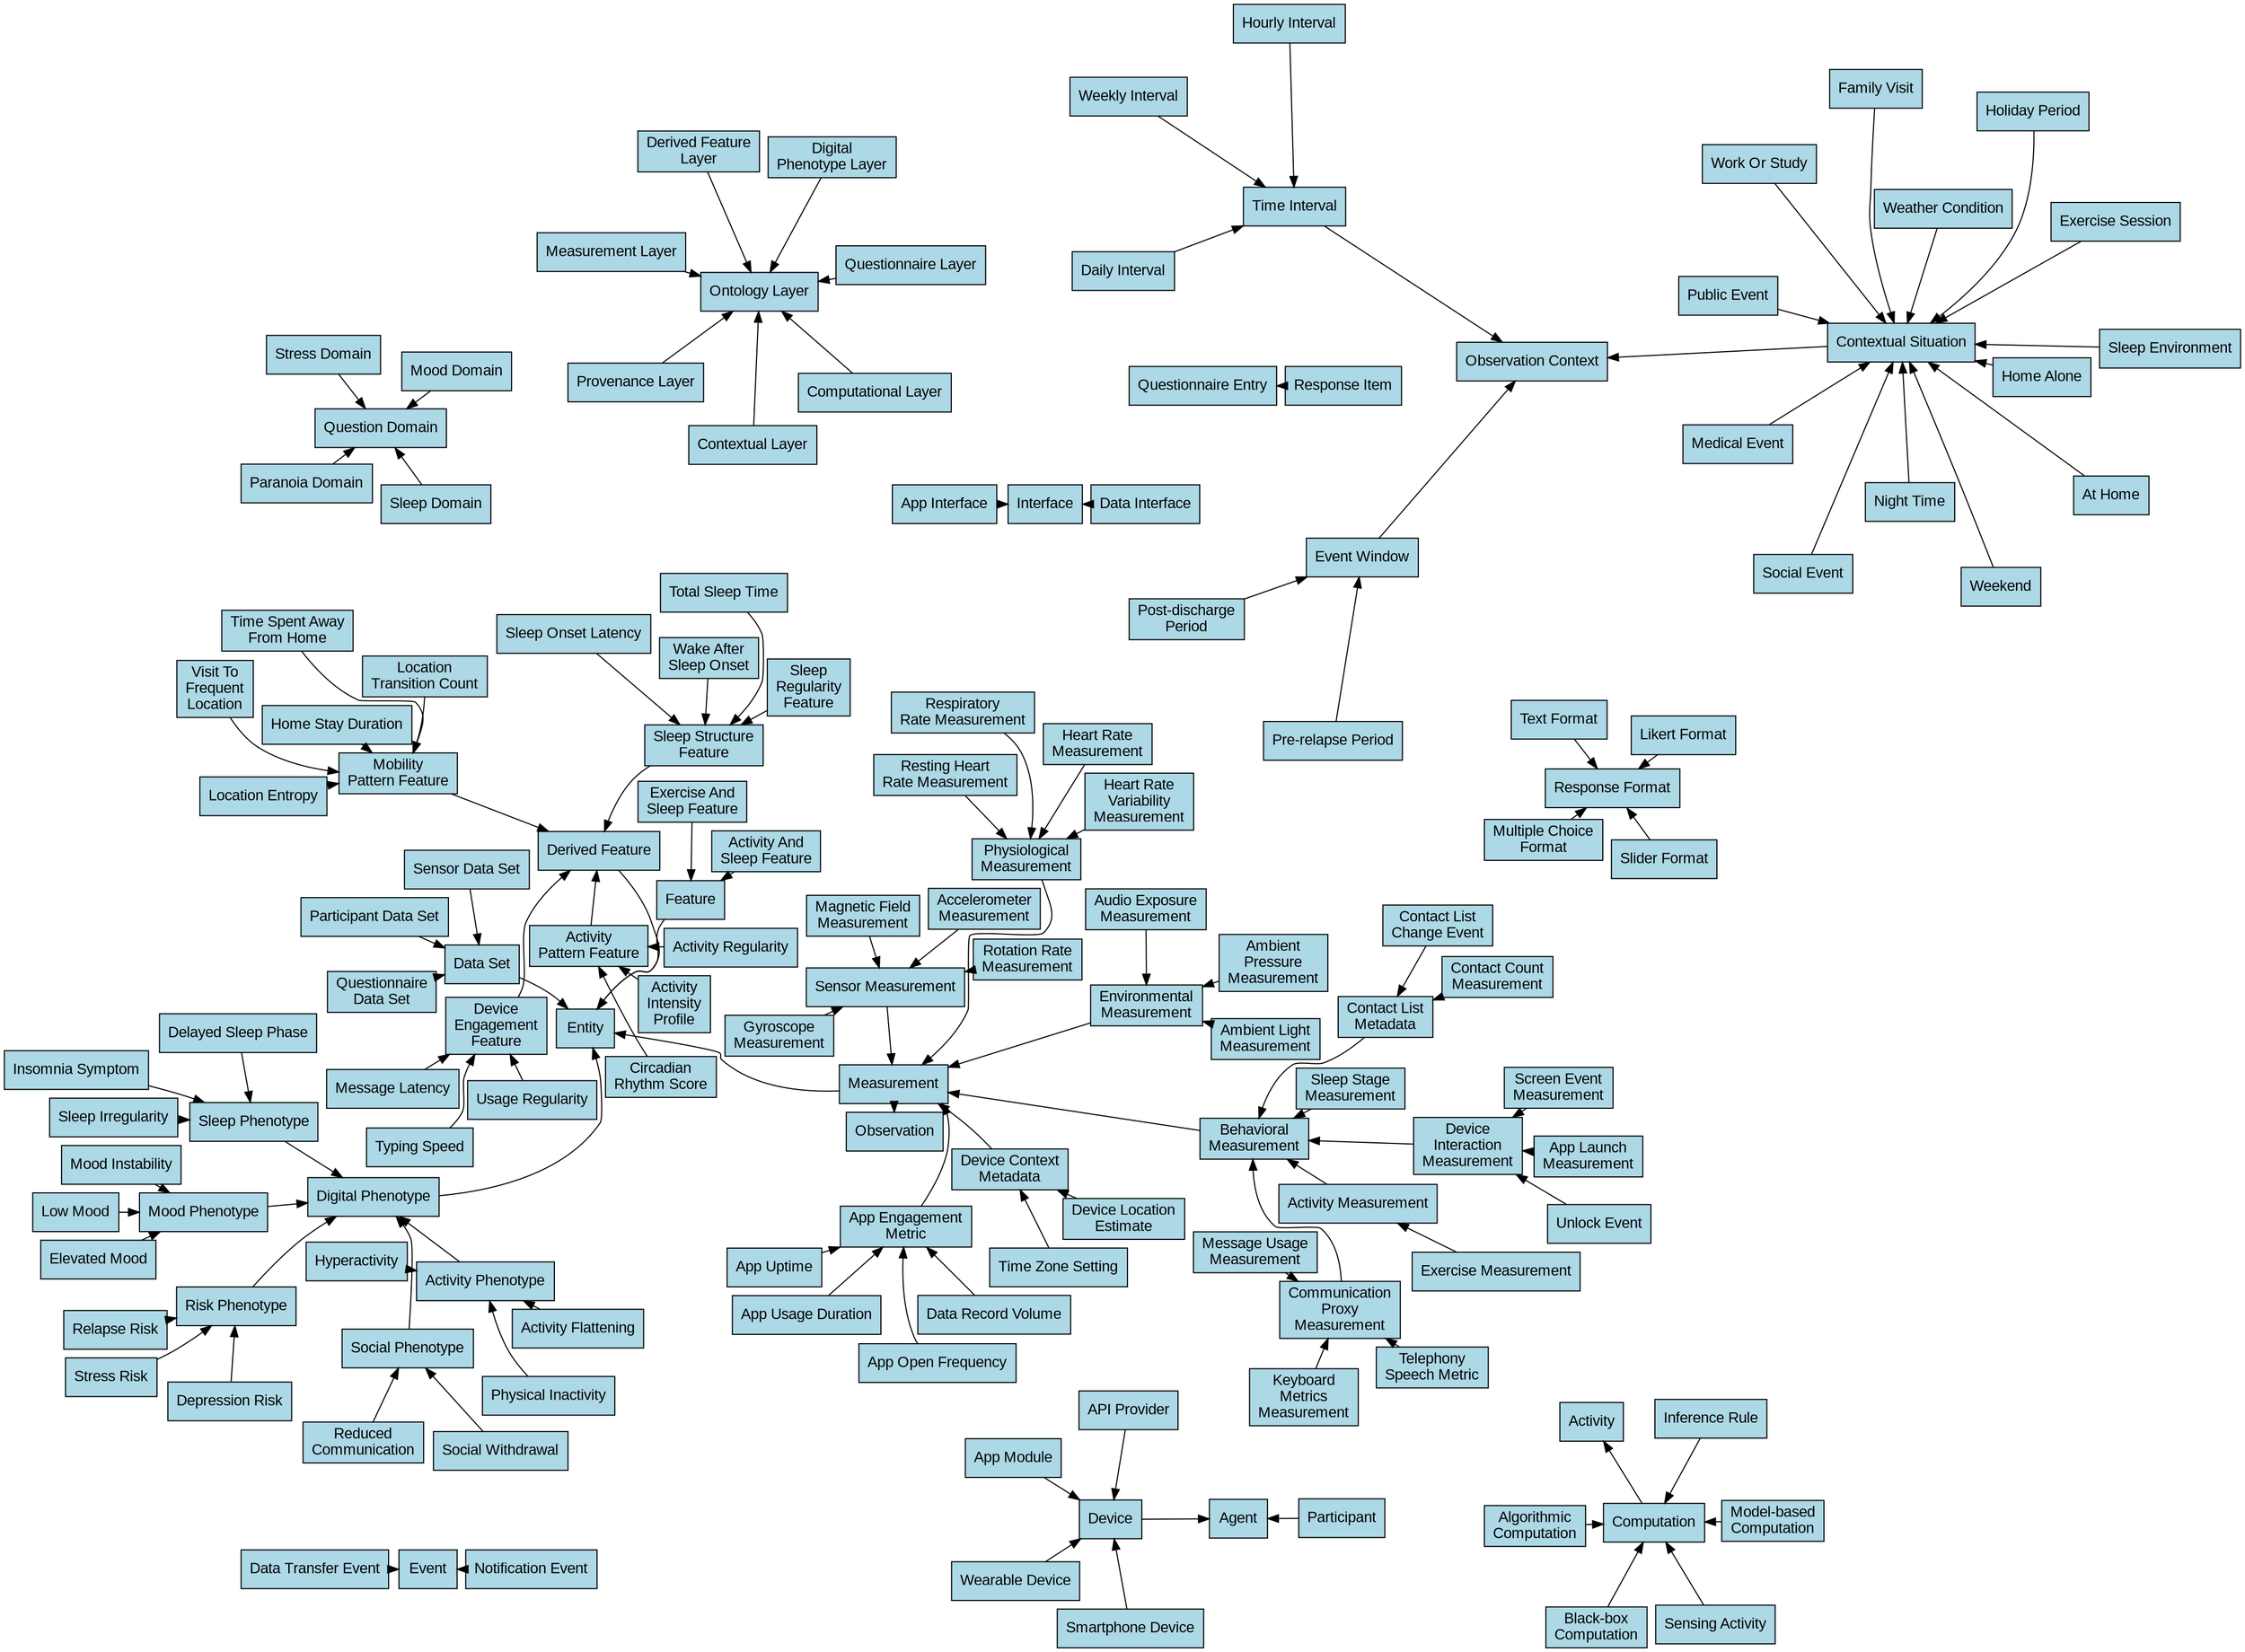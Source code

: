 digraph "Class Hierarchy" {
  // Layout configuration
  layout=sfdp;
  overlap=prism;
  splines=true;
  graph [splines=true, overlap=false, nodesep=0.6, ranksep=1.0, concentrate=true];
  node [shape=box, style=filled, fillcolor=lightblue, fontname="Arial"];
  edge [fontsize=10, fontname="Arial"];
  
  "SleepRegularityFeature" [label="Sleep\nRegularity\nFeature"];
  "MoodDomain" [label="Mood Domain"];
  "QuestionnaireLayer" [label="Questionnaire Layer"];
  "EventWindow" [label="Event Window"];
  "SleepOnsetLatency" [label="Sleep Onset Latency"];
  "DigitalPhenotypingLayer" [label="Digital\nPhenotype Layer"];
  "DerivedFeatureLayer" [label="Derived Feature\nLayer"];
  "TypingSpeed" [label="Typing Speed"];
  "StressDomain" [label="Stress Domain"];
  "SensorMeasurement" [label="Sensor Measurement"];
  "AppLaunchMeasurement" [label="App Launch\nMeasurement"];
  "LikertFormat" [label="Likert Format"];
  "ActivityIntensityProfile" [label="Activity\nIntensity\nProfile"];
  "PhysiologicalMeasurement" [label="Physiological\nMeasurement"];
  "Interface" [label="Interface"];
  "ResponseItem" [label="Response Item"];
  "SocialWithdrawal" [label="Social Withdrawal"];
  "SocialPhenotype" [label="Social Phenotype"];
  "ContactListMetadata" [label="Contact List\nMetadata"];
  "ContactListChangeEvent" [label="Contact List\nChange Event"];
  "DigitalPhenotype" [label="Digital Phenotype"];
  "HomeAlone" [label="Home Alone"];
  "HolidayPeriod" [label="Holiday Period"];
  "DelayedSleepPhase" [label="Delayed Sleep Phase"];
  "HourlyInterval" [label="Hourly Interval"];
  "Participant" [label="Participant"];
  "ObservationContext" [label="Observation Context"];
  "DeviceLocationEstimate" [label="Device Location\nEstimate"];
  "EnvironmentalMeasurement" [label="Environmental\nMeasurement"];
  "DeviceContextMetadata" [label="Device Context\nMetadata"];
  "ReducedCommunication" [label="Reduced\nCommunication"];
  "Observation" [label="Observation"];
  "WeeklyInterval" [label="Weekly Interval"];
  "MoodPhenotype" [label="Mood Phenotype"];
  "LocationTransitionCount" [label="Location\nTransition Count"];
  "MeasurementLayer" [label="Measurement Layer"];
  "AccelerometerMeasurement" [label="Accelerometer\nMeasurement"];
  "ScreenEventMeasurement" [label="Screen Event\nMeasurement"];
  "ExerciseSession" [label="Exercise Session"];
  "InferenceRule" [label="Inference Rule"];
  "ExerciseMeasurement" [label="Exercise Measurement"];
  "WakeAfterSleepOnset" [label="Wake After\nSleep Onset"];
  "PreRelapsePeriod" [label="Pre-relapse Period"];
  "Activity" [label="Activity"];
  "PhysicalInactivity" [label="Physical Inactivity"];
  "AlgorithmicComputation" [label="Algorithmic\nComputation"];
  "MessageUsageMeasurement" [label="Message Usage\nMeasurement"];
  "UsageRegularity" [label="Usage Regularity"];
  "MoodInstability" [label="Mood Instability"];
  "DailyInterval" [label="Daily Interval"];
  "SleepEnvironment" [label="Sleep Environment"];
  "GyroscopeMeasurement" [label="Gyroscope\nMeasurement"];
  "APIProvider" [label="API Provider"];
  "LocationEntropy" [label="Location Entropy"];
  "PublicEvent" [label="Public Event"];
  "BlackBoxComputation" [label="Black-box\nComputation"];
  "TextFormat" [label="Text Format"];
  "DataInterface" [label="Data Interface"];
  "RestingHeartRateMeasurement" [label="Resting Heart\nRate Measurement"];
  "AppModule" [label="App Module"];
  "HomeStayDuration" [label="Home Stay Duration"];
  "SleepPhenotype" [label="Sleep Phenotype"];
  "WorkOrStudy" [label="Work Or Study"];
  "QuestionnaireDataSet" [label="Questionnaire\nData Set"];
  "ActivityMeasurement" [label="Activity Measurement"];
  "InsomniaSymptom" [label="Insomnia Symptom"];
  "DeviceInteractionMeasurement" [label="Device\nInteraction\nMeasurement"];
  "Entity" [label="Entity"];
  "ActivityPatternFeature" [label="Activity\nPattern Feature"];
  "NotificationEvent" [label="Notification Event"];
  "ExerciseAndSleepFeature" [label="Exercise And\nSleep Feature"];
  "RelapseRisk" [label="Relapse Risk"];
  "OntologyLayer" [label="Ontology Layer"];
  "ActivityFlattening" [label="Activity Flattening"];
  "ContextualSituation" [label="Contextual Situation"];
  "ParanoiaDomain" [label="Paranoia Domain"];
  "AmbientLightMeasurement" [label="Ambient Light\nMeasurement"];
  "AppUptime" [label="App Uptime"];
  "Hyperactivity" [label="Hyperactivity"];
  "RespiratoryRateMeasurement" [label="Respiratory\nRate Measurement"];
  "UnlockEvent" [label="Unlock Event"];
  "Device" [label="Device"];
  "ContactCountMeasurement" [label="Contact Count\nMeasurement"];
  "Agent" [label="Agent"];
  "AppOpenFrequency" [label="App Open Frequency"];
  "MultipleChoiceFormat" [label="Multiple Choice\nFormat"];
  "MobilityPatternFeature" [label="Mobility\nPattern Feature"];
  "ModelBasedComputation" [label="Model-based\nComputation"];
  "ActivityRegularity" [label="Activity Regularity"];
  "ElevatedMood" [label="Elevated Mood"];
  "KeyboardMetricsMeasurement" [label="Keyboard\nMetrics\nMeasurement"];
  "ProvenanceLayer" [label="Provenance Layer"];
  "SliderFormat" [label="Slider Format"];
  "WeatherCondition" [label="Weather Condition"];
  "TimeZoneSetting" [label="Time Zone Setting"];
  "TimeInterval" [label="Time Interval"];
  "ActivityAndSleepFeature" [label="Activity And\nSleep Feature"];
  "SleepStructureFeature" [label="Sleep Structure\nFeature"];
  "TelephonySpeechMetric" [label="Telephony\nSpeech Metric"];
  "LowMood" [label="Low Mood"];
  "MagneticFieldMeasurement" [label="Magnetic Field\nMeasurement"];
  "SleepDomain" [label="Sleep Domain"];
  "SleepIrregularity" [label="Sleep Irregularity"];
  "DepressionRisk" [label="Depression Risk"];
  "ActivityPhenotype" [label="Activity Phenotype"];
  "Measurement" [label="Measurement"];
  "AudioExposureMeasurement" [label="Audio Exposure\nMeasurement"];
  "FamilyVisit" [label="Family Visit"];
  "SleepStageMeasurement" [label="Sleep Stage\nMeasurement"];
  "MessageLatency" [label="Message Latency"];
  "BehavioralMeasurement" [label="Behavioral\nMeasurement"];
  "Computation" [label="Computation"];
  "DataSet" [label="Data Set"];
  "SocialEvent" [label="Social Event"];
  "HeartRateMeasurement" [label="Heart Rate\nMeasurement"];
  "AppInterface" [label="App Interface"];
  "NightTime" [label="Night Time"];
  "RiskPhenotype" [label="Risk Phenotype"];
  "CircadianRhythmScore" [label="Circadian\nRhythm Score"];
  "Weekend" [label="Weekend"];
  "Event" [label="Event"];
  "MedicalEvent" [label="Medical Event"];
  "ComputationalLayer" [label="Computational Layer"];
  "SensingActivity" [label="Sensing Activity"];
  "TimeSpentAwayFromHome" [label="Time Spent Away\nFrom Home"];
  "ResponseFormat" [label="Response Format"];
  "PostDischargePeriod" [label="Post-discharge\nPeriod"];
  "DataTransferEvent" [label="Data Transfer Event"];
  "AppEngagementMetric" [label="App Engagement\nMetric"];
  "AtHome" [label="At Home"];
  "RotationRateMeasurement" [label="Rotation Rate\nMeasurement"];
  "DerivedFeature" [label="Derived Feature"];
  "ContextualLayer" [label="Contextual Layer"];
  "AmbientPressureMeasurement" [label="Ambient\nPressure\nMeasurement"];
  "WearableDevice" [label="Wearable Device"];
  "ParticipantDataSet" [label="Participant Data Set"];
  "SmartphoneDevice" [label="Smartphone Device"];
  "TotalSleepTime" [label="Total Sleep Time"];
  "QuestionDomain" [label="Question Domain"];
  "Feature" [label="Feature"];
  "SensorDataSet" [label="Sensor Data Set"];
  "VisitToFrequentLocation" [label="Visit To\nFrequent\nLocation"];
  "DataRecordVolume" [label="Data Record Volume"];
  "DeviceEngagementFeature" [label="Device\nEngagement\nFeature"];
  "AppUsageDuration" [label="App Usage Duration"];
  "CommunicationProxyMeasurement" [label="Communication\nProxy\nMeasurement"];
  "HeartRateVariabilityMeasurement" [label="Heart Rate\nVariability\nMeasurement"];
  "QuestionnaireEntry" [label="Questionnaire Entry"];
  "StressRisk" [label="Stress Risk"];
  
  "SleepRegularityFeature" -> "SleepStructureFeature";
  "SleepOnsetLatency" -> "SleepStructureFeature";
  "TotalSleepTime" -> "SleepStructureFeature";
  "WakeAfterSleepOnset" -> "SleepStructureFeature";
  "HeartRateMeasurement" -> "PhysiologicalMeasurement";
  "RestingHeartRateMeasurement" -> "PhysiologicalMeasurement";
  "RespiratoryRateMeasurement" -> "PhysiologicalMeasurement";
  "HeartRateVariabilityMeasurement" -> "PhysiologicalMeasurement";
  "ContactListChangeEvent" -> "ContactListMetadata";
  "ContactCountMeasurement" -> "ContactListMetadata";
  "LikertFormat" -> "ResponseFormat";
  "SliderFormat" -> "ResponseFormat";
  "MultipleChoiceFormat" -> "ResponseFormat";
  "TextFormat" -> "ResponseFormat";
  "AccelerometerMeasurement" -> "SensorMeasurement";
  "RotationRateMeasurement" -> "SensorMeasurement";
  "GyroscopeMeasurement" -> "SensorMeasurement";
  "MagneticFieldMeasurement" -> "SensorMeasurement";
  "ActivityMeasurement" -> "BehavioralMeasurement";
  "DeviceInteractionMeasurement" -> "BehavioralMeasurement";
  "CommunicationProxyMeasurement" -> "BehavioralMeasurement";
  "SleepStageMeasurement" -> "BehavioralMeasurement";
  "ContactListMetadata" -> "BehavioralMeasurement";
  "LocationTransitionCount" -> "MobilityPatternFeature";
  "LocationEntropy" -> "MobilityPatternFeature";
  "HomeStayDuration" -> "MobilityPatternFeature";
  "VisitToFrequentLocation" -> "MobilityPatternFeature";
  "TimeSpentAwayFromHome" -> "MobilityPatternFeature";
  "MessageLatency" -> "DeviceEngagementFeature";
  "UsageRegularity" -> "DeviceEngagementFeature";
  "TypingSpeed" -> "DeviceEngagementFeature";
  "DeviceEngagementFeature" -> "DerivedFeature";
  "ActivityPatternFeature" -> "DerivedFeature";
  "SleepStructureFeature" -> "DerivedFeature";
  "MobilityPatternFeature" -> "DerivedFeature";
  "ScreenEventMeasurement" -> "DeviceInteractionMeasurement";
  "UnlockEvent" -> "DeviceInteractionMeasurement";
  "AppLaunchMeasurement" -> "DeviceInteractionMeasurement";
  "ActivityFlattening" -> "ActivityPhenotype";
  "Hyperactivity" -> "ActivityPhenotype";
  "PhysicalInactivity" -> "ActivityPhenotype";
  "Participant" -> "Agent";
  "Device" -> "Agent";
  "DataInterface" -> "Interface";
  "AppInterface" -> "Interface";
  "QuestionnaireDataSet" -> "DataSet";
  "ParticipantDataSet" -> "DataSet";
  "SensorDataSet" -> "DataSet";
  "Feature" -> "Entity";
  "DerivedFeature" -> "Entity";
  "DataSet" -> "Entity";
  "Measurement" -> "Entity";
  "DigitalPhenotype" -> "Entity";
  "SleepEnvironment" -> "ContextualSituation";
  "HomeAlone" -> "ContextualSituation";
  "HolidayPeriod" -> "ContextualSituation";
  "AtHome" -> "ContextualSituation";
  "FamilyVisit" -> "ContextualSituation";
  "PublicEvent" -> "ContextualSituation";
  "SocialEvent" -> "ContextualSituation";
  "NightTime" -> "ContextualSituation";
  "ExerciseSession" -> "ContextualSituation";
  "Weekend" -> "ContextualSituation";
  "MedicalEvent" -> "ContextualSituation";
  "WeatherCondition" -> "ContextualSituation";
  "WorkOrStudy" -> "ContextualSituation";
  "PhysiologicalMeasurement" -> "Measurement";
  "AppEngagementMetric" -> "Measurement";
  "BehavioralMeasurement" -> "Measurement";
  "EnvironmentalMeasurement" -> "Measurement";
  "DeviceContextMetadata" -> "Measurement";
  "SensorMeasurement" -> "Measurement";
  "RiskPhenotype" -> "DigitalPhenotype";
  "SocialPhenotype" -> "DigitalPhenotype";
  "SleepPhenotype" -> "DigitalPhenotype";
  "ActivityPhenotype" -> "DigitalPhenotype";
  "MoodPhenotype" -> "DigitalPhenotype";
  "SocialWithdrawal" -> "SocialPhenotype";
  "ReducedCommunication" -> "SocialPhenotype";
  "EventWindow" -> "ObservationContext";
  "TimeInterval" -> "ObservationContext";
  "ContextualSituation" -> "ObservationContext";
  "PreRelapsePeriod" -> "EventWindow";
  "PostDischargePeriod" -> "EventWindow";
  "AudioExposureMeasurement" -> "EnvironmentalMeasurement";
  "AmbientPressureMeasurement" -> "EnvironmentalMeasurement";
  "AmbientLightMeasurement" -> "EnvironmentalMeasurement";
  "ResponseItem" -> "QuestionnaireEntry";
  "Computation" -> "Activity";
  "Measurement" -> "Observation";
  "DelayedSleepPhase" -> "SleepPhenotype";
  "InsomniaSymptom" -> "SleepPhenotype";
  "SleepIrregularity" -> "SleepPhenotype";
  "ActivityAndSleepFeature" -> "Feature";
  "ExerciseAndSleepFeature" -> "Feature";
  "StressDomain" -> "QuestionDomain";
  "SleepDomain" -> "QuestionDomain";
  "MoodDomain" -> "QuestionDomain";
  "ParanoiaDomain" -> "QuestionDomain";
  "StressRisk" -> "RiskPhenotype";
  "DepressionRisk" -> "RiskPhenotype";
  "RelapseRisk" -> "RiskPhenotype";
  "QuestionnaireLayer" -> "OntologyLayer";
  "MeasurementLayer" -> "OntologyLayer";
  "DigitalPhenotypingLayer" -> "OntologyLayer";
  "ContextualLayer" -> "OntologyLayer";
  "DerivedFeatureLayer" -> "OntologyLayer";
  "ProvenanceLayer" -> "OntologyLayer";
  "ComputationalLayer" -> "OntologyLayer";
  "WeeklyInterval" -> "TimeInterval";
  "DailyInterval" -> "TimeInterval";
  "HourlyInterval" -> "TimeInterval";
  "ActivityRegularity" -> "ActivityPatternFeature";
  "ActivityIntensityProfile" -> "ActivityPatternFeature";
  "CircadianRhythmScore" -> "ActivityPatternFeature";
  "AlgorithmicComputation" -> "Computation";
  "BlackBoxComputation" -> "Computation";
  "ModelBasedComputation" -> "Computation";
  "InferenceRule" -> "Computation";
  "SensingActivity" -> "Computation";
  "AppModule" -> "Device";
  "SmartphoneDevice" -> "Device";
  "APIProvider" -> "Device";
  "WearableDevice" -> "Device";
  "MessageUsageMeasurement" -> "CommunicationProxyMeasurement";
  "TelephonySpeechMetric" -> "CommunicationProxyMeasurement";
  "KeyboardMetricsMeasurement" -> "CommunicationProxyMeasurement";
  "NotificationEvent" -> "Event";
  "DataTransferEvent" -> "Event";
  "AppUsageDuration" -> "AppEngagementMetric";
  "AppUptime" -> "AppEngagementMetric";
  "AppOpenFrequency" -> "AppEngagementMetric";
  "DataRecordVolume" -> "AppEngagementMetric";
  "ExerciseMeasurement" -> "ActivityMeasurement";
  "DeviceLocationEstimate" -> "DeviceContextMetadata";
  "TimeZoneSetting" -> "DeviceContextMetadata";
  "LowMood" -> "MoodPhenotype";
  "MoodInstability" -> "MoodPhenotype";
  "ElevatedMood" -> "MoodPhenotype";
}

